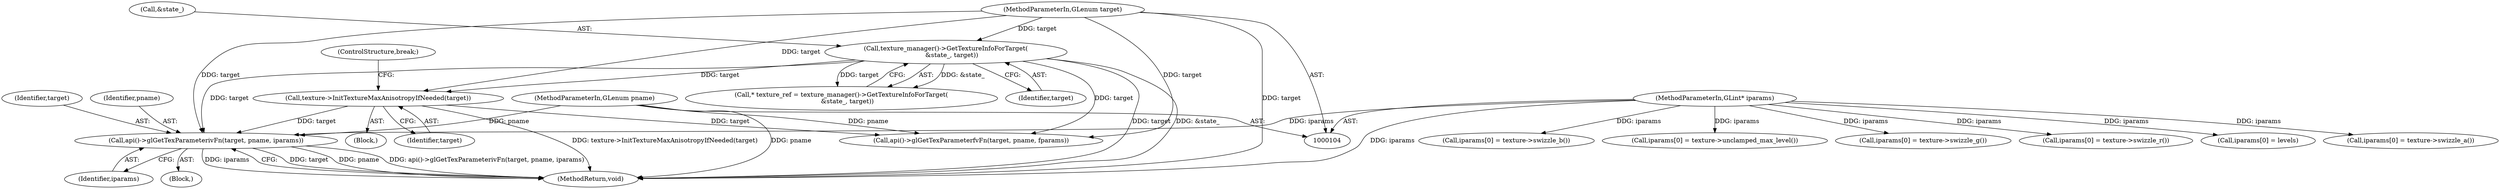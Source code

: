 digraph "0_Chrome_385508dc888ef15d272cdd2705b17996abc519d6@pointer" {
"1000296" [label="(Call,api()->glGetTexParameterivFn(target, pname, iparams))"];
"1000114" [label="(Call,texture_manager()->GetTextureInfoForTarget(\n      &state_, target))"];
"1000105" [label="(MethodParameterIn,GLenum target)"];
"1000140" [label="(Call,texture->InitTextureMaxAnisotropyIfNeeded(target))"];
"1000106" [label="(MethodParameterIn,GLenum pname)"];
"1000108" [label="(MethodParameterIn,GLint* iparams)"];
"1000142" [label="(ControlStructure,break;)"];
"1000260" [label="(Call,iparams[0] = texture->swizzle_b())"];
"1000112" [label="(Call,* texture_ref = texture_manager()->GetTextureInfoForTarget(\n      &state_, target))"];
"1000117" [label="(Identifier,target)"];
"1000203" [label="(Call,iparams[0] = texture->unclamped_max_level())"];
"1000296" [label="(Call,api()->glGetTexParameterivFn(target, pname, iparams))"];
"1000298" [label="(Identifier,pname)"];
"1000139" [label="(Block,)"];
"1000108" [label="(MethodParameterIn,GLint* iparams)"];
"1000140" [label="(Call,texture->InitTextureMaxAnisotropyIfNeeded(target))"];
"1000241" [label="(Call,iparams[0] = texture->swizzle_g())"];
"1000299" [label="(Identifier,iparams)"];
"1000295" [label="(Block,)"];
"1000290" [label="(Call,api()->glGetTexParameterfvFn(target, pname, fparams))"];
"1000222" [label="(Call,iparams[0] = texture->swizzle_r())"];
"1000165" [label="(Call,iparams[0] = levels)"];
"1000115" [label="(Call,&state_)"];
"1000141" [label="(Identifier,target)"];
"1000114" [label="(Call,texture_manager()->GetTextureInfoForTarget(\n      &state_, target))"];
"1000106" [label="(MethodParameterIn,GLenum pname)"];
"1000105" [label="(MethodParameterIn,GLenum target)"];
"1000297" [label="(Identifier,target)"];
"1000279" [label="(Call,iparams[0] = texture->swizzle_a())"];
"1000300" [label="(MethodReturn,void)"];
"1000296" -> "1000295"  [label="AST: "];
"1000296" -> "1000299"  [label="CFG: "];
"1000297" -> "1000296"  [label="AST: "];
"1000298" -> "1000296"  [label="AST: "];
"1000299" -> "1000296"  [label="AST: "];
"1000300" -> "1000296"  [label="CFG: "];
"1000296" -> "1000300"  [label="DDG: target"];
"1000296" -> "1000300"  [label="DDG: pname"];
"1000296" -> "1000300"  [label="DDG: api()->glGetTexParameterivFn(target, pname, iparams)"];
"1000296" -> "1000300"  [label="DDG: iparams"];
"1000114" -> "1000296"  [label="DDG: target"];
"1000140" -> "1000296"  [label="DDG: target"];
"1000105" -> "1000296"  [label="DDG: target"];
"1000106" -> "1000296"  [label="DDG: pname"];
"1000108" -> "1000296"  [label="DDG: iparams"];
"1000114" -> "1000112"  [label="AST: "];
"1000114" -> "1000117"  [label="CFG: "];
"1000115" -> "1000114"  [label="AST: "];
"1000117" -> "1000114"  [label="AST: "];
"1000112" -> "1000114"  [label="CFG: "];
"1000114" -> "1000300"  [label="DDG: target"];
"1000114" -> "1000300"  [label="DDG: &state_"];
"1000114" -> "1000112"  [label="DDG: &state_"];
"1000114" -> "1000112"  [label="DDG: target"];
"1000105" -> "1000114"  [label="DDG: target"];
"1000114" -> "1000140"  [label="DDG: target"];
"1000114" -> "1000290"  [label="DDG: target"];
"1000105" -> "1000104"  [label="AST: "];
"1000105" -> "1000300"  [label="DDG: target"];
"1000105" -> "1000140"  [label="DDG: target"];
"1000105" -> "1000290"  [label="DDG: target"];
"1000140" -> "1000139"  [label="AST: "];
"1000140" -> "1000141"  [label="CFG: "];
"1000141" -> "1000140"  [label="AST: "];
"1000142" -> "1000140"  [label="CFG: "];
"1000140" -> "1000300"  [label="DDG: texture->InitTextureMaxAnisotropyIfNeeded(target)"];
"1000140" -> "1000290"  [label="DDG: target"];
"1000106" -> "1000104"  [label="AST: "];
"1000106" -> "1000300"  [label="DDG: pname"];
"1000106" -> "1000290"  [label="DDG: pname"];
"1000108" -> "1000104"  [label="AST: "];
"1000108" -> "1000300"  [label="DDG: iparams"];
"1000108" -> "1000165"  [label="DDG: iparams"];
"1000108" -> "1000203"  [label="DDG: iparams"];
"1000108" -> "1000222"  [label="DDG: iparams"];
"1000108" -> "1000241"  [label="DDG: iparams"];
"1000108" -> "1000260"  [label="DDG: iparams"];
"1000108" -> "1000279"  [label="DDG: iparams"];
}
